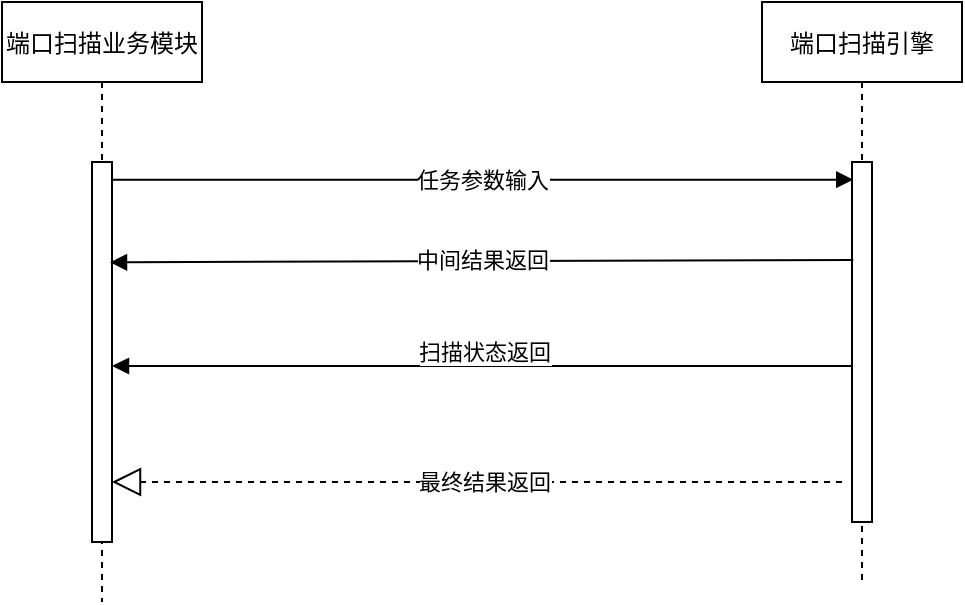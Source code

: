 <mxfile version="18.2.0" type="github">
  <diagram id="kgpKYQtTHZ0yAKxKKP6v" name="Page-1">
    <mxGraphModel dx="898" dy="481" grid="1" gridSize="10" guides="1" tooltips="1" connect="1" arrows="1" fold="1" page="1" pageScale="1" pageWidth="850" pageHeight="1100" math="0" shadow="0">
      <root>
        <mxCell id="0" />
        <mxCell id="1" parent="0" />
        <mxCell id="3nuBFxr9cyL0pnOWT2aG-1" value="端口扫描业务模块" style="shape=umlLifeline;perimeter=lifelinePerimeter;container=1;collapsible=0;recursiveResize=0;rounded=0;shadow=0;strokeWidth=1;" parent="1" vertex="1">
          <mxGeometry x="120" y="80" width="100" height="300" as="geometry" />
        </mxCell>
        <mxCell id="3nuBFxr9cyL0pnOWT2aG-2" value="" style="points=[];perimeter=orthogonalPerimeter;rounded=0;shadow=0;strokeWidth=1;" parent="3nuBFxr9cyL0pnOWT2aG-1" vertex="1">
          <mxGeometry x="45" y="80" width="10" height="190" as="geometry" />
        </mxCell>
        <mxCell id="bi1xD9j1mPLdGu97wEo9-21" value="" style="endArrow=block;dashed=1;endFill=0;endSize=12;html=1;rounded=0;" parent="3nuBFxr9cyL0pnOWT2aG-1" edge="1">
          <mxGeometry width="160" relative="1" as="geometry">
            <mxPoint x="420" y="240" as="sourcePoint" />
            <mxPoint x="55" y="240" as="targetPoint" />
          </mxGeometry>
        </mxCell>
        <mxCell id="bi1xD9j1mPLdGu97wEo9-25" value="最终结果返回" style="edgeLabel;html=1;align=center;verticalAlign=middle;resizable=0;points=[];" parent="bi1xD9j1mPLdGu97wEo9-21" vertex="1" connectable="0">
          <mxGeometry x="0.072" relative="1" as="geometry">
            <mxPoint x="16" as="offset" />
          </mxGeometry>
        </mxCell>
        <mxCell id="3nuBFxr9cyL0pnOWT2aG-5" value="端口扫描引擎" style="shape=umlLifeline;perimeter=lifelinePerimeter;container=1;collapsible=0;recursiveResize=0;rounded=0;shadow=0;strokeWidth=1;" parent="1" vertex="1">
          <mxGeometry x="500" y="80" width="100" height="290" as="geometry" />
        </mxCell>
        <mxCell id="3nuBFxr9cyL0pnOWT2aG-6" value="" style="points=[];perimeter=orthogonalPerimeter;rounded=0;shadow=0;strokeWidth=1;" parent="3nuBFxr9cyL0pnOWT2aG-5" vertex="1">
          <mxGeometry x="45" y="80" width="10" height="180" as="geometry" />
        </mxCell>
        <mxCell id="3nuBFxr9cyL0pnOWT2aG-8" value="" style="verticalAlign=bottom;endArrow=block;shadow=0;strokeWidth=1;entryX=0.064;entryY=0.049;entryDx=0;entryDy=0;entryPerimeter=0;" parent="1" source="3nuBFxr9cyL0pnOWT2aG-2" target="3nuBFxr9cyL0pnOWT2aG-6" edge="1">
          <mxGeometry relative="1" as="geometry">
            <mxPoint x="275" y="160" as="sourcePoint" />
            <mxPoint x="530" y="170" as="targetPoint" />
          </mxGeometry>
        </mxCell>
        <mxCell id="bi1xD9j1mPLdGu97wEo9-22" value="任务参数输入" style="edgeLabel;html=1;align=center;verticalAlign=middle;resizable=0;points=[];" parent="3nuBFxr9cyL0pnOWT2aG-8" vertex="1" connectable="0">
          <mxGeometry x="-0.066" y="-1" relative="1" as="geometry">
            <mxPoint x="12" y="-1" as="offset" />
          </mxGeometry>
        </mxCell>
        <mxCell id="bi1xD9j1mPLdGu97wEo9-7" value="" style="verticalAlign=bottom;endArrow=block;shadow=0;strokeWidth=1;entryX=0.9;entryY=0.264;entryDx=0;entryDy=0;entryPerimeter=0;exitX=0.064;exitY=0.272;exitDx=0;exitDy=0;exitPerimeter=0;" parent="1" target="3nuBFxr9cyL0pnOWT2aG-2" edge="1" source="3nuBFxr9cyL0pnOWT2aG-6">
          <mxGeometry relative="1" as="geometry">
            <mxPoint x="540" y="210" as="sourcePoint" />
            <mxPoint x="180" y="200" as="targetPoint" />
            <Array as="points" />
          </mxGeometry>
        </mxCell>
        <mxCell id="bi1xD9j1mPLdGu97wEo9-23" value="中间结果返回" style="edgeLabel;html=1;align=center;verticalAlign=middle;resizable=0;points=[];" parent="bi1xD9j1mPLdGu97wEo9-7" vertex="1" connectable="0">
          <mxGeometry x="0.101" y="-1" relative="1" as="geometry">
            <mxPoint x="19" as="offset" />
          </mxGeometry>
        </mxCell>
        <mxCell id="bi1xD9j1mPLdGu97wEo9-15" value="" style="verticalAlign=bottom;endArrow=block;shadow=0;strokeWidth=1;exitX=-0.009;exitY=0.567;exitDx=0;exitDy=0;exitPerimeter=0;" parent="1" target="3nuBFxr9cyL0pnOWT2aG-2" edge="1" source="3nuBFxr9cyL0pnOWT2aG-6">
          <mxGeometry relative="1" as="geometry">
            <mxPoint x="540" y="260" as="sourcePoint" />
            <mxPoint x="180" y="250" as="targetPoint" />
            <Array as="points">
              <mxPoint x="360" y="262" />
            </Array>
          </mxGeometry>
        </mxCell>
        <mxCell id="bi1xD9j1mPLdGu97wEo9-24" value="扫描状态返回" style="edgeLabel;html=1;align=center;verticalAlign=middle;resizable=0;points=[];" parent="bi1xD9j1mPLdGu97wEo9-15" vertex="1" connectable="0">
          <mxGeometry x="0.102" y="-1" relative="1" as="geometry">
            <mxPoint x="20" y="-6" as="offset" />
          </mxGeometry>
        </mxCell>
      </root>
    </mxGraphModel>
  </diagram>
</mxfile>
